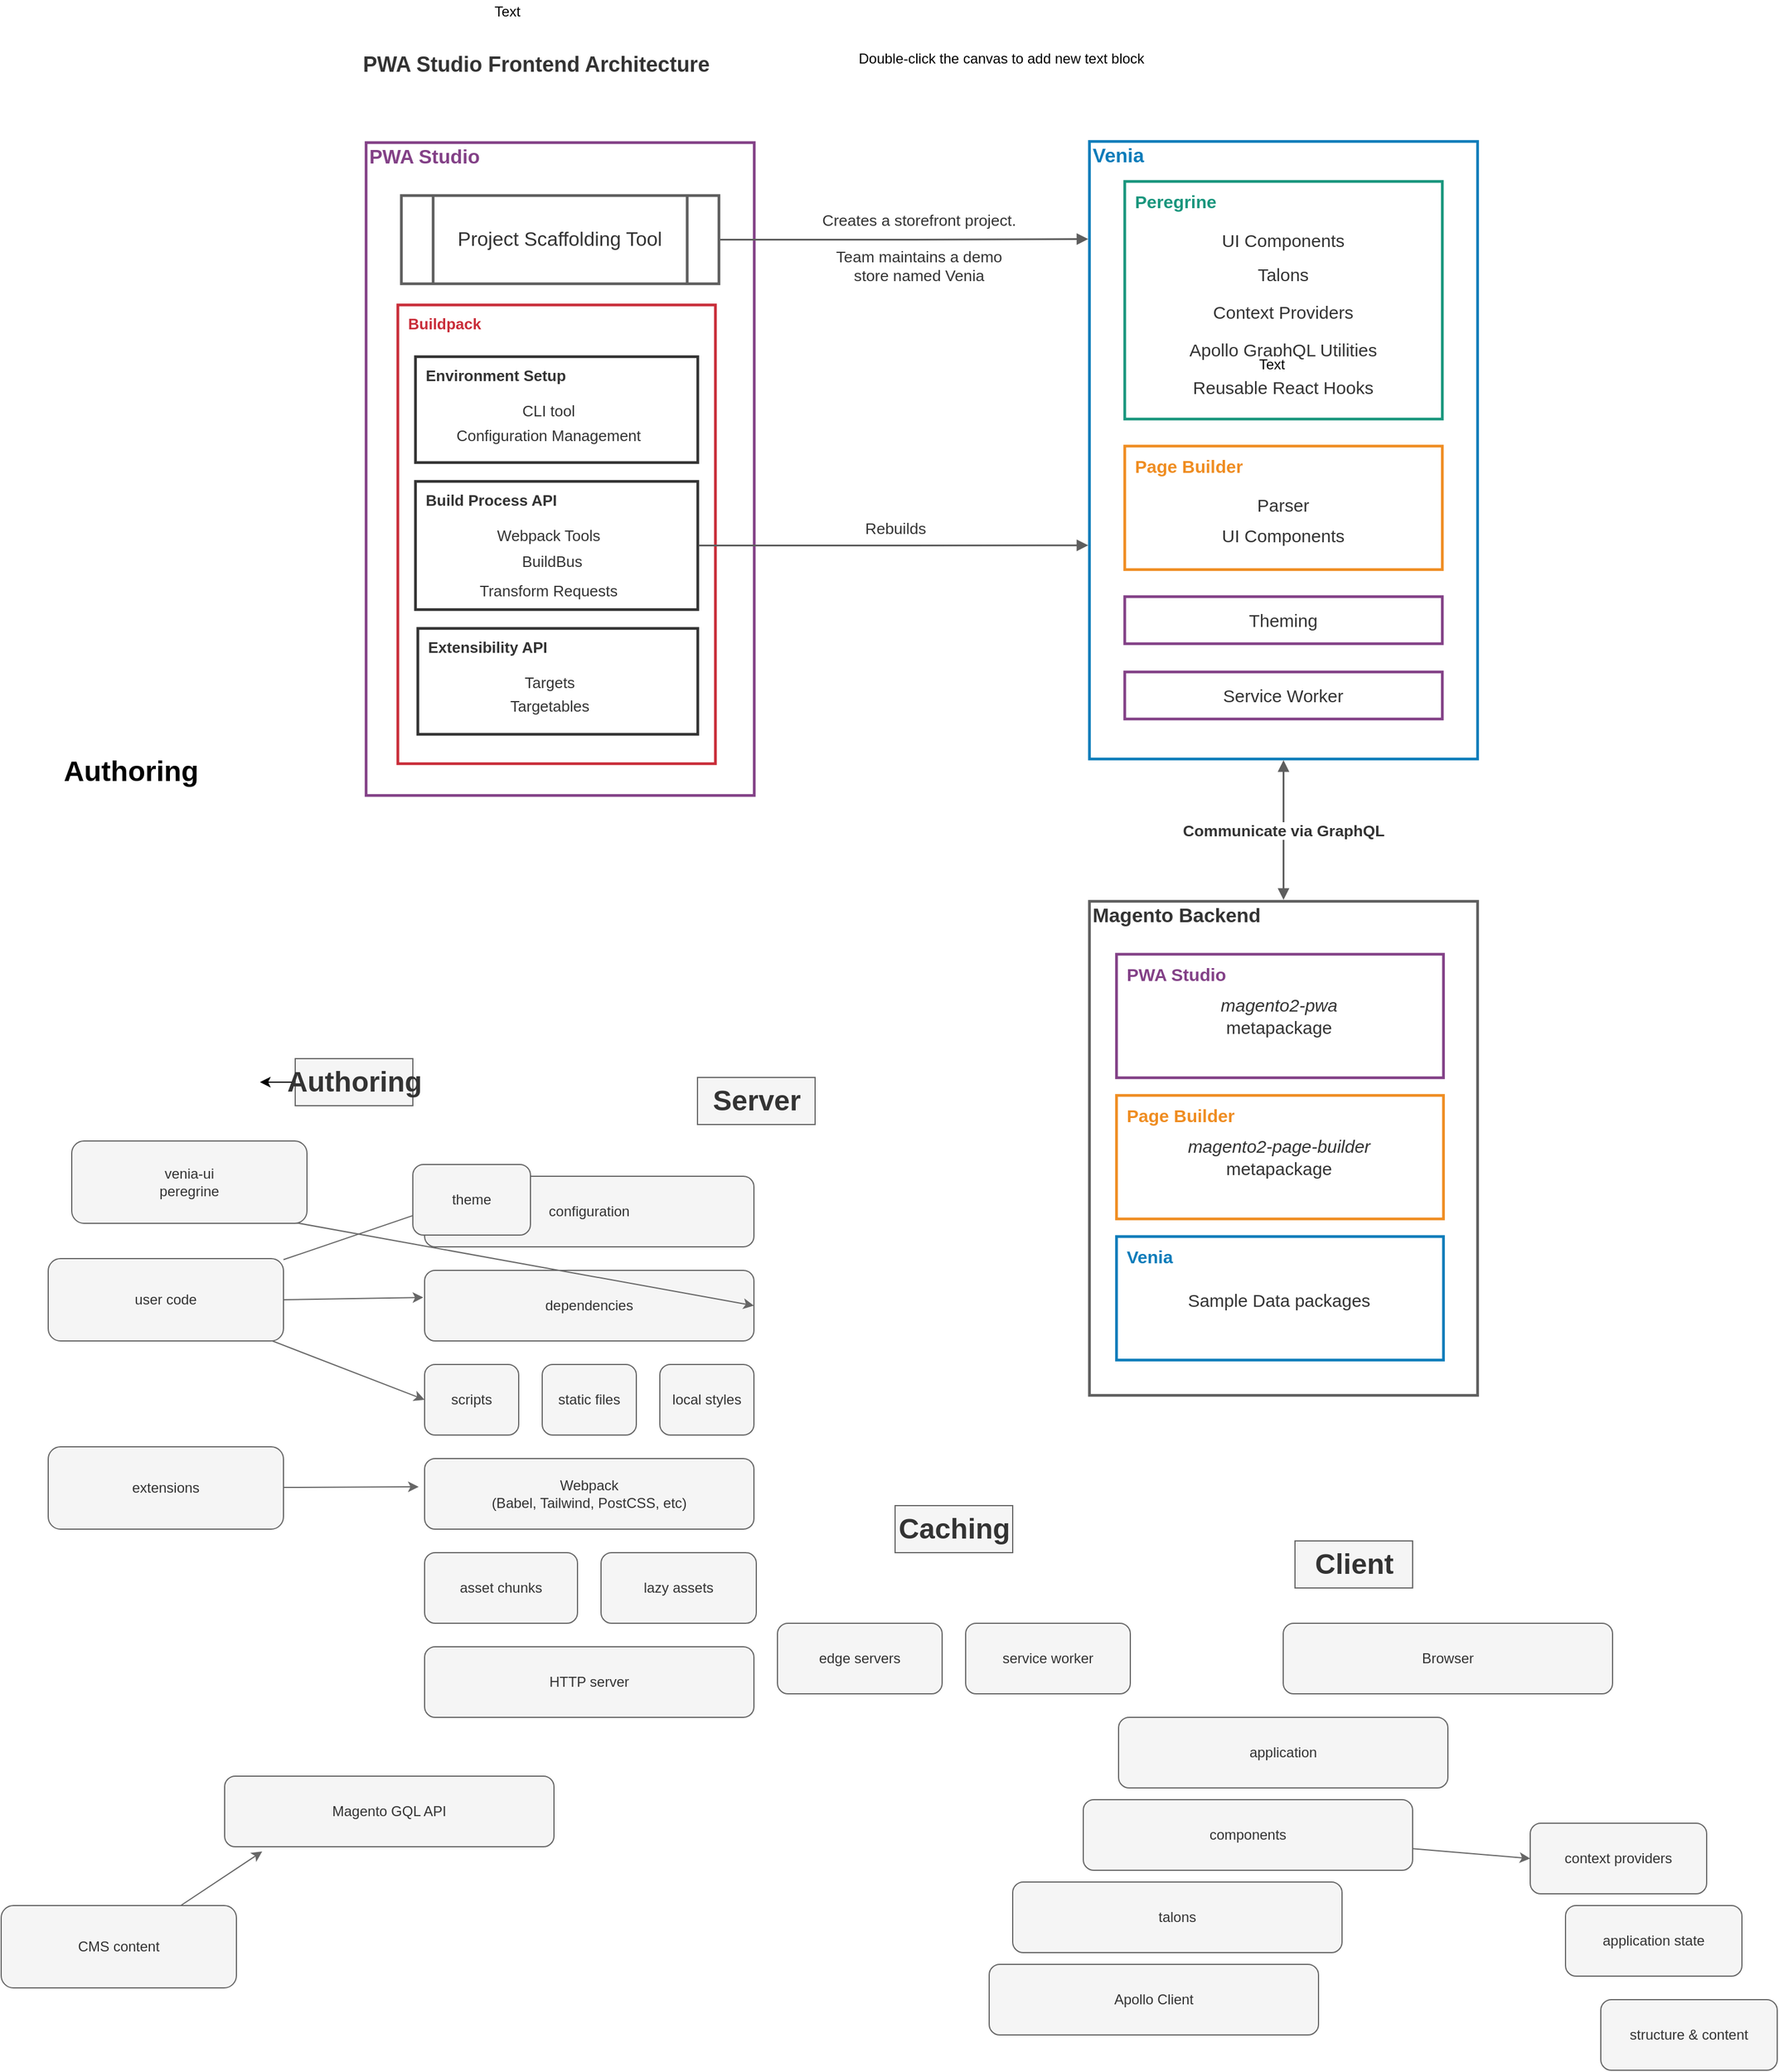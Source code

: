 <mxfile pages="1">
    <diagram id="2ya5GuV1ifHx47wBAU_z" name="Page-1">
        <mxGraphModel dx="5020" dy="1167" grid="1" gridSize="10" guides="1" tooltips="1" connect="1" arrows="1" fold="1" page="1" pageScale="1" pageWidth="3300" pageHeight="4681" background="#ffffff" math="0" shadow="0">
            <root>
                <mxCell id="0"/>
                <mxCell id="1" parent="0"/>
                <mxCell id="55" value="configuration" style="rounded=1;whiteSpace=wrap;html=1;fillColor=#f5f5f5;strokeColor=#666666;fontColor=#333333;" parent="1" vertex="1">
                    <mxGeometry x="130" y="1020" width="280" height="60" as="geometry"/>
                </mxCell>
                <mxCell id="56" value="dependencies" style="rounded=1;whiteSpace=wrap;html=1;fillColor=#f5f5f5;strokeColor=#666666;fontColor=#333333;" parent="1" vertex="1">
                    <mxGeometry x="130" y="1100" width="280" height="60" as="geometry"/>
                </mxCell>
                <mxCell id="57" value="scripts" style="rounded=1;whiteSpace=wrap;html=1;fillColor=#f5f5f5;strokeColor=#666666;fontColor=#333333;" parent="1" vertex="1">
                    <mxGeometry x="130" y="1180" width="80" height="60" as="geometry"/>
                </mxCell>
                <mxCell id="58" value="Webpack&lt;br&gt;(Babel, Tailwind, PostCSS, etc)" style="rounded=1;whiteSpace=wrap;html=1;fillColor=#f5f5f5;strokeColor=#666666;fontColor=#333333;" parent="1" vertex="1">
                    <mxGeometry x="130" y="1260" width="280" height="60" as="geometry"/>
                </mxCell>
                <mxCell id="59" value="asset chunks" style="rounded=1;whiteSpace=wrap;html=1;fillColor=#f5f5f5;strokeColor=#666666;fontColor=#333333;" parent="1" vertex="1">
                    <mxGeometry x="130" y="1340" width="130" height="60" as="geometry"/>
                </mxCell>
                <mxCell id="60" value="HTTP server" style="rounded=1;whiteSpace=wrap;html=1;fillColor=#f5f5f5;strokeColor=#666666;fontColor=#333333;" parent="1" vertex="1">
                    <mxGeometry x="130" y="1420" width="280" height="60" as="geometry"/>
                </mxCell>
                <mxCell id="61" value="edge servers" style="rounded=1;whiteSpace=wrap;html=1;fillColor=#f5f5f5;strokeColor=#666666;fontColor=#333333;" parent="1" vertex="1">
                    <mxGeometry x="430" y="1400" width="140" height="60" as="geometry"/>
                </mxCell>
                <mxCell id="62" value="service worker" style="rounded=1;whiteSpace=wrap;html=1;fillColor=#f5f5f5;strokeColor=#666666;fontColor=#333333;" parent="1" vertex="1">
                    <mxGeometry x="590" y="1400" width="140" height="60" as="geometry"/>
                </mxCell>
                <mxCell id="63" value="local styles" style="rounded=1;whiteSpace=wrap;html=1;fillColor=#f5f5f5;strokeColor=#666666;fontColor=#333333;" parent="1" vertex="1">
                    <mxGeometry x="330" y="1180" width="80" height="60" as="geometry"/>
                </mxCell>
                <mxCell id="64" value="static files" style="rounded=1;whiteSpace=wrap;html=1;fillColor=#f5f5f5;strokeColor=#666666;fontColor=#333333;" parent="1" vertex="1">
                    <mxGeometry x="230" y="1180" width="80" height="60" as="geometry"/>
                </mxCell>
                <mxCell id="65" value="lazy assets" style="rounded=1;whiteSpace=wrap;html=1;fillColor=#f5f5f5;strokeColor=#666666;fontColor=#333333;" parent="1" vertex="1">
                    <mxGeometry x="280" y="1340" width="132" height="60" as="geometry"/>
                </mxCell>
                <mxCell id="66" value="Server" style="text;strokeColor=#666666;fillColor=#f5f5f5;html=1;fontSize=24;fontStyle=1;verticalAlign=middle;align=center;fontColor=#333333;" parent="1" vertex="1">
                    <mxGeometry x="362" y="936" width="100" height="40" as="geometry"/>
                </mxCell>
                <mxCell id="67" value="Client" style="text;strokeColor=#666666;fillColor=#f5f5f5;html=1;fontSize=24;fontStyle=1;verticalAlign=middle;align=center;fontColor=#333333;" parent="1" vertex="1">
                    <mxGeometry x="870" y="1330" width="100" height="40" as="geometry"/>
                </mxCell>
                <mxCell id="68" value="Caching" style="text;strokeColor=#666666;fillColor=#f5f5f5;html=1;fontSize=24;fontStyle=1;verticalAlign=middle;align=center;fontColor=#333333;" parent="1" vertex="1">
                    <mxGeometry x="530" y="1300" width="100" height="40" as="geometry"/>
                </mxCell>
                <mxCell id="69" value="Browser" style="rounded=1;whiteSpace=wrap;html=1;fillColor=#f5f5f5;strokeColor=#666666;fontColor=#333333;" parent="1" vertex="1">
                    <mxGeometry x="860" y="1400" width="280" height="60" as="geometry"/>
                </mxCell>
                <mxCell id="70" value="application" style="rounded=1;whiteSpace=wrap;html=1;fillColor=#f5f5f5;strokeColor=#666666;fontColor=#333333;" parent="1" vertex="1">
                    <mxGeometry x="720" y="1480" width="280" height="60" as="geometry"/>
                </mxCell>
                <mxCell id="94" style="edgeStyle=none;html=1;entryX=0;entryY=0.5;entryDx=0;entryDy=0;fillColor=#f5f5f5;strokeColor=#666666;fontColor=#1A1A1A;" parent="1" source="71" target="91" edge="1">
                    <mxGeometry relative="1" as="geometry"/>
                </mxCell>
                <mxCell id="71" value="components" style="rounded=1;whiteSpace=wrap;html=1;fillColor=#f5f5f5;strokeColor=#666666;fontColor=#333333;" parent="1" vertex="1">
                    <mxGeometry x="690" y="1550" width="280" height="60" as="geometry"/>
                </mxCell>
                <mxCell id="74" value="talons" style="rounded=1;whiteSpace=wrap;html=1;fillColor=#f5f5f5;strokeColor=#666666;fontColor=#333333;" parent="1" vertex="1">
                    <mxGeometry x="630" y="1620" width="280" height="60" as="geometry"/>
                </mxCell>
                <mxCell id="75" value="Apollo Client" style="rounded=1;whiteSpace=wrap;html=1;fillColor=#f5f5f5;strokeColor=#666666;fontColor=#333333;" parent="1" vertex="1">
                    <mxGeometry x="610" y="1690" width="280" height="60" as="geometry"/>
                </mxCell>
                <mxCell id="77" value="Magento GQL API" style="rounded=1;whiteSpace=wrap;html=1;fillColor=#f5f5f5;strokeColor=#666666;fontColor=#333333;" parent="1" vertex="1">
                    <mxGeometry x="-40" y="1530" width="280" height="60" as="geometry"/>
                </mxCell>
                <mxCell id="79" style="edgeStyle=none;html=1;entryX=0;entryY=0.5;entryDx=0;entryDy=0;fillColor=#f5f5f5;strokeColor=#666666;fontColor=#1A1A1A;" parent="1" source="78" target="55" edge="1">
                    <mxGeometry relative="1" as="geometry"/>
                </mxCell>
                <mxCell id="80" style="edgeStyle=none;html=1;exitX=1;exitY=0.5;exitDx=0;exitDy=0;entryX=-0.004;entryY=0.383;entryDx=0;entryDy=0;entryPerimeter=0;fillColor=#f5f5f5;strokeColor=#666666;fontColor=#1A1A1A;" parent="1" source="78" target="56" edge="1">
                    <mxGeometry relative="1" as="geometry"/>
                </mxCell>
                <mxCell id="81" style="edgeStyle=none;html=1;entryX=0;entryY=0.5;entryDx=0;entryDy=0;fillColor=#f5f5f5;strokeColor=#666666;fontColor=#1A1A1A;" parent="1" source="78" target="57" edge="1">
                    <mxGeometry relative="1" as="geometry"/>
                </mxCell>
                <mxCell id="78" value="user code" style="rounded=1;whiteSpace=wrap;html=1;fillColor=#f5f5f5;strokeColor=#666666;fontColor=#333333;" parent="1" vertex="1">
                    <mxGeometry x="-190" y="1090" width="200" height="70" as="geometry"/>
                </mxCell>
                <mxCell id="84" style="edgeStyle=none;html=1;entryX=-0.018;entryY=0.4;entryDx=0;entryDy=0;entryPerimeter=0;fillColor=#f5f5f5;strokeColor=#666666;fontColor=#1A1A1A;" parent="1" source="82" target="58" edge="1">
                    <mxGeometry relative="1" as="geometry"/>
                </mxCell>
                <mxCell id="82" value="extensions" style="rounded=1;whiteSpace=wrap;html=1;fillColor=#f5f5f5;strokeColor=#666666;fontColor=#333333;" parent="1" vertex="1">
                    <mxGeometry x="-190" y="1250" width="200" height="70" as="geometry"/>
                </mxCell>
                <mxCell id="87" style="edgeStyle=none;html=1;exitX=0;exitY=0.5;exitDx=0;exitDy=0;entryX=1;entryY=0.5;entryDx=0;entryDy=0;fillColor=#f5f5f5;strokeColor=#666666;fontColor=#1A1A1A;" parent="1" source="85" target="56" edge="1">
                    <mxGeometry relative="1" as="geometry"/>
                </mxCell>
                <mxCell id="85" value="venia-ui&lt;br&gt;peregrine" style="rounded=1;whiteSpace=wrap;html=1;fillColor=#f5f5f5;strokeColor=#666666;fontColor=#333333;" parent="1" vertex="1">
                    <mxGeometry x="-170" y="990" width="200" height="70" as="geometry"/>
                </mxCell>
                <mxCell id="88" value="Authoring" style="text;strokeColor=none;fillColor=none;html=1;fontSize=24;fontStyle=1;verticalAlign=middle;align=center;" parent="1" vertex="1">
                    <mxGeometry x="-170" y="656" width="100" height="40" as="geometry"/>
                </mxCell>
                <mxCell id="90" style="edgeStyle=none;html=1;entryX=0.114;entryY=1.067;entryDx=0;entryDy=0;entryPerimeter=0;fillColor=#f5f5f5;strokeColor=#666666;fontColor=#1A1A1A;" parent="1" source="89" target="77" edge="1">
                    <mxGeometry relative="1" as="geometry"/>
                </mxCell>
                <mxCell id="89" value="CMS content" style="rounded=1;whiteSpace=wrap;html=1;fillColor=#f5f5f5;strokeColor=#666666;fontColor=#333333;" parent="1" vertex="1">
                    <mxGeometry x="-230" y="1640" width="200" height="70" as="geometry"/>
                </mxCell>
                <mxCell id="91" value="context providers" style="rounded=1;whiteSpace=wrap;html=1;fillColor=#f5f5f5;strokeColor=#666666;fontColor=#333333;" parent="1" vertex="1">
                    <mxGeometry x="1070" y="1570" width="150" height="60" as="geometry"/>
                </mxCell>
                <mxCell id="92" value="application state" style="rounded=1;whiteSpace=wrap;html=1;fillColor=#f5f5f5;strokeColor=#666666;fontColor=#333333;" parent="1" vertex="1">
                    <mxGeometry x="1100" y="1640" width="150" height="60" as="geometry"/>
                </mxCell>
                <mxCell id="93" value="structure &amp;amp; content" style="rounded=1;whiteSpace=wrap;html=1;fillColor=#f5f5f5;strokeColor=#666666;fontColor=#333333;" parent="1" vertex="1">
                    <mxGeometry x="1130" y="1720" width="150" height="60" as="geometry"/>
                </mxCell>
                <mxCell id="95" value="theme" style="rounded=1;whiteSpace=wrap;html=1;fillColor=#f5f5f5;strokeColor=#666666;fontColor=#333333;" parent="1" vertex="1">
                    <mxGeometry x="120" y="1010" width="100" height="60" as="geometry"/>
                </mxCell>
                <mxCell id="96" value="Magento Backend" style="html=1;overflow=block;blockSpacing=1;whiteSpace=wrap;fontSize=16.7;fontColor=#333333;fontStyle=1;align=left;spacing=3.8;verticalAlign=top;strokeColor=#5e5e5e;strokeOpacity=100;absoluteArcSize=1;arcSize=9;strokeWidth=2.3;container=1;collapsible=0;fillColor=#FFFFFF;" vertex="1" parent="1">
                    <mxGeometry x="695" y="786" width="330" height="420" as="geometry"/>
                </mxCell>
                <UserObject label="PWA Studio" lucidchartObjectId="smCJzhlw7XsL" id="97">
                    <mxCell style="html=1;overflow=block;blockSpacing=1;whiteSpace=wrap;fontSize=16.7;fontColor=#834187;fontStyle=1;align=left;spacing=3.8;verticalAlign=top;strokeColor=#834187;strokeOpacity=100;absoluteArcSize=1;arcSize=9;strokeWidth=2.3;fillColor=#FFFFFF;" vertex="1" parent="1">
                        <mxGeometry x="80" y="141" width="330" height="555" as="geometry"/>
                    </mxCell>
                </UserObject>
                <mxCell id="98" value="Buildpack" style="html=1;overflow=block;blockSpacing=1;whiteSpace=wrap;fontSize=13;fontColor=#c92d39;fontStyle=1;align=left;spacing=9;verticalAlign=top;strokeColor=#c92d39;strokeOpacity=100;absoluteArcSize=1;arcSize=9;strokeWidth=2.3;container=1;collapsible=0;fillColor=#FFFFFF;" vertex="1" parent="1">
                    <mxGeometry x="107" y="279" width="270" height="390" as="geometry"/>
                </mxCell>
                <mxCell id="99" value="Venia" style="html=1;overflow=block;blockSpacing=1;whiteSpace=wrap;fontSize=16.7;fontColor=#0c7cba;fontStyle=1;align=left;spacing=3.8;verticalAlign=top;strokeColor=#0c7cba;strokeOpacity=100;absoluteArcSize=1;arcSize=9;strokeWidth=2.3;container=1;collapsible=0;fillColor=#FFFFFF;" vertex="1" parent="1">
                    <mxGeometry x="695" y="140" width="330" height="525" as="geometry"/>
                </mxCell>
                <UserObject label="Project Scaffolding Tool" lucidchartObjectId="VpCJU0ryBftV" id="100">
                    <mxCell style="html=1;overflow=block;blockSpacing=1;whiteSpace=wrap;shape=process;fontSize=16.7;fontColor=#333333;spacing=3.8;strokeColor=#5e5e5e;strokeOpacity=100;absoluteArcSize=1;arcSize=9;strokeWidth=2.3;fillColor=#FFFFFF;" vertex="1" parent="1">
                        <mxGeometry x="110" y="186" width="270" height="75" as="geometry"/>
                    </mxCell>
                </UserObject>
                <UserObject label="" lucidchartObjectId="kqCJN82U5BEQ" id="101">
                    <mxCell style="html=1;jettySize=18;whiteSpace=wrap;fontSize=13;strokeColor=#5E5E5E;strokeWidth=1.5;arcSize=12;edgeStyle=orthogonalEdgeStyle;startArrow=none;endArrow=block;endFill=1;exitX=1.004;exitY=0.5;exitPerimeter=0;entryX=-0.003;entryY=0.158;entryPerimeter=0;" edge="1" parent="1" source="100" target="99">
                        <mxGeometry width="100" height="100" relative="1" as="geometry">
                            <Array as="points"/>
                        </mxGeometry>
                    </mxCell>
                </UserObject>
                <mxCell id="102" value="&#10;Creates a storefront project.&#10;&#10;Team maintains a demo&#10;store named Venia " style="text;html=1;resizable=0;labelBackgroundColor=none;align=center;verticalAlign=middle;fontStyle=0;fontColor=#333333;fontSize=13.3;" vertex="1" parent="101">
                    <mxGeometry x="0.083" relative="1" as="geometry"/>
                </mxCell>
                <UserObject label="" lucidchartObjectId="SsCJFrIRFOSo" id="103">
                    <mxCell style="html=1;jettySize=18;whiteSpace=wrap;fontSize=13;strokeColor=#5E5E5E;strokeWidth=1.5;arcSize=12;edgeStyle=orthogonalEdgeStyle;startArrow=block;startFill=1;endArrow=block;endFill=1;exitX=0.5;exitY=1.002;exitPerimeter=0;entryX=0.5;entryY=-0.003;entryPerimeter=0;" edge="1" parent="1" source="99" target="96">
                        <mxGeometry width="100" height="100" relative="1" as="geometry">
                            <Array as="points"/>
                        </mxGeometry>
                    </mxCell>
                </UserObject>
                <mxCell id="104" value="Communicate via GraphQL" style="text;html=1;resizable=0;labelBackgroundColor=#FFFFFF;align=center;verticalAlign=middle;fontStyle=1;fontColor=#333333;fontSize=13.3;" vertex="1" parent="103">
                    <mxGeometry relative="1" as="geometry"/>
                </mxCell>
                <UserObject label="" lucidchartObjectId="IvCJG7UbG~~K" id="105">
                    <mxCell style="html=1;jettySize=18;whiteSpace=wrap;fontSize=13;strokeColor=#5E5E5E;strokeWidth=1.5;arcSize=12;edgeStyle=orthogonalEdgeStyle;startArrow=none;endArrow=block;endFill=1;exitX=1.005;exitY=0.5;exitPerimeter=0;entryX=-0.003;entryY=0.654;entryPerimeter=0;" edge="1" parent="1" source="121" target="99">
                        <mxGeometry width="100" height="100" relative="1" as="geometry">
                            <Array as="points"/>
                        </mxGeometry>
                    </mxCell>
                </UserObject>
                <mxCell id="106" value="Rebuilds" style="text;html=1;resizable=0;labelBackgroundColor=none;align=center;verticalAlign=middle;fontStyle=0;fontColor=#333333;fontSize=13.3;" vertex="1" parent="105">
                    <mxGeometry x="0.089" relative="1" as="geometry">
                        <mxPoint x="-13" y="-15" as="offset"/>
                    </mxGeometry>
                </mxCell>
                <mxCell id="107" value="Peregrine" style="html=1;overflow=block;blockSpacing=1;whiteSpace=wrap;fontSize=15;fontColor=#19967d;fontStyle=1;align=left;spacing=9;verticalAlign=top;strokeColor=#19967d;strokeOpacity=100;absoluteArcSize=1;arcSize=9;strokeWidth=2.3;container=1;collapsible=0;fillColor=#FFFFFF;" vertex="1" parent="1">
                    <mxGeometry x="725" y="174" width="270" height="202" as="geometry"/>
                </mxCell>
                <UserObject label="UI Components" lucidchartObjectId="DyCJLm_Sw34x" id="108">
                    <mxCell style="html=1;overflow=block;blockSpacing=1;whiteSpace=wrap;fontSize=15;fontColor=#333333;spacing=3.8;strokeOpacity=0;fillOpacity=0;absoluteArcSize=1;arcSize=9;fillColor=#ffffff;strokeWidth=2.3;" vertex="1" parent="107">
                        <mxGeometry y="36" width="270" height="27" as="geometry"/>
                    </mxCell>
                </UserObject>
                <UserObject label="Talons" lucidchartObjectId="IDDJ9zgb2tDh" id="109">
                    <mxCell style="html=1;overflow=block;blockSpacing=1;whiteSpace=wrap;fontSize=15;fontColor=#333333;spacing=3.8;strokeOpacity=0;fillOpacity=0;absoluteArcSize=1;arcSize=9;fillColor=#ffffff;strokeWidth=2.3;" vertex="1" parent="107">
                        <mxGeometry y="65" width="270" height="27" as="geometry"/>
                    </mxCell>
                </UserObject>
                <UserObject label="Context Providers" lucidchartObjectId="LDDJ5MCi5vOJ" id="110">
                    <mxCell style="html=1;overflow=block;blockSpacing=1;whiteSpace=wrap;fontSize=15;fontColor=#333333;spacing=3.8;strokeOpacity=0;fillOpacity=0;absoluteArcSize=1;arcSize=9;fillColor=#ffffff;strokeWidth=2.3;" vertex="1" parent="107">
                        <mxGeometry y="97" width="270" height="27" as="geometry"/>
                    </mxCell>
                </UserObject>
                <UserObject label="Apollo GraphQL Utilities" lucidchartObjectId="VDDJaJASkvhJ" id="111">
                    <mxCell style="html=1;overflow=block;blockSpacing=1;whiteSpace=wrap;fontSize=15;fontColor=#333333;spacing=3.8;strokeOpacity=0;fillOpacity=0;absoluteArcSize=1;arcSize=9;fillColor=#ffffff;strokeWidth=2.3;" vertex="1" parent="107">
                        <mxGeometry y="129" width="270" height="27" as="geometry"/>
                    </mxCell>
                </UserObject>
                <UserObject label="Reusable React Hooks" lucidchartObjectId="ZDDJxFrXplmU" id="112">
                    <mxCell style="html=1;overflow=block;blockSpacing=1;whiteSpace=wrap;fontSize=15;fontColor=#333333;spacing=3.8;strokeOpacity=0;fillOpacity=0;absoluteArcSize=1;arcSize=9;fillColor=#ffffff;strokeWidth=2.3;" vertex="1" parent="107">
                        <mxGeometry y="161" width="270" height="27" as="geometry"/>
                    </mxCell>
                </UserObject>
                <mxCell id="113" value="Page Builder" style="html=1;overflow=block;blockSpacing=1;whiteSpace=wrap;fontSize=15;fontColor=#ef8d22;fontStyle=1;align=left;spacing=9;verticalAlign=top;strokeColor=#ef8d22;strokeOpacity=100;absoluteArcSize=1;arcSize=9;strokeWidth=2.3;container=1;collapsible=0;fillColor=#FFFFFF;" vertex="1" parent="1">
                    <mxGeometry x="725" y="399" width="270" height="105" as="geometry"/>
                </mxCell>
                <UserObject label="Parser" lucidchartObjectId="hICJ_p2f_VWX" id="114">
                    <mxCell style="html=1;overflow=block;blockSpacing=1;whiteSpace=wrap;fontSize=15;fontColor=#333333;spacing=3.8;strokeOpacity=0;fillOpacity=0;absoluteArcSize=1;arcSize=9;fillColor=#ffffff;strokeWidth=2.3;" vertex="1" parent="113">
                        <mxGeometry y="30" width="270" height="39" as="geometry"/>
                    </mxCell>
                </UserObject>
                <UserObject label="UI Components" lucidchartObjectId="tICJResJxHMC" id="115">
                    <mxCell style="html=1;overflow=block;blockSpacing=1;whiteSpace=wrap;fontSize=15;fontColor=#333333;spacing=3.8;strokeOpacity=0;fillOpacity=0;absoluteArcSize=1;arcSize=9;fillColor=#ffffff;strokeWidth=2.3;" vertex="1" parent="113">
                        <mxGeometry y="52" width="270" height="47" as="geometry"/>
                    </mxCell>
                </UserObject>
                <mxCell id="116" value="Page Builder" style="html=1;overflow=block;blockSpacing=1;whiteSpace=wrap;fontSize=15;fontColor=#ef8d22;fontStyle=1;align=left;spacing=9;verticalAlign=top;strokeColor=#ef8d22;strokeOpacity=100;absoluteArcSize=1;arcSize=9;strokeWidth=2.3;container=1;collapsible=0;fillColor=#FFFFFF;" vertex="1" parent="1">
                    <mxGeometry x="718" y="951" width="278" height="105" as="geometry"/>
                </mxCell>
                <UserObject label="&lt;div style=&quot;display: flex; justify-content: center; text-align: center; align-items: baseline; font-size: 0; line-height: 1.25;margin-top: -2px;&quot;&gt;&lt;span&gt;&lt;span style=&quot;font-size:15px;color:#333333;font-style: italic;&quot;&gt;magento2-page-builder&lt;/span&gt;&lt;span style=&quot;font-size:15px;color:#333333;&quot;&gt;&#10;metapackage&lt;/span&gt;&lt;/span&gt;&lt;/div&gt;" lucidchartObjectId="KLCJYOjXM2JK" id="117">
                    <mxCell style="html=1;overflow=block;blockSpacing=1;whiteSpace=wrap;fontSize=13;spacing=3.8;strokeOpacity=0;fillOpacity=0;absoluteArcSize=1;arcSize=9;fillColor=#ffffff;strokeWidth=2.3;" vertex="1" parent="116">
                        <mxGeometry y="30" width="277" height="47" as="geometry"/>
                    </mxCell>
                </UserObject>
                <mxCell id="118" value="Environment Setup" style="html=1;overflow=block;blockSpacing=1;whiteSpace=wrap;fontSize=13;fontColor=#333333;fontStyle=1;align=left;spacing=9;verticalAlign=top;strokeColor=#333333;strokeOpacity=100;absoluteArcSize=1;arcSize=9;strokeWidth=2.3;container=1;collapsible=0;fillColor=#FFFFFF;" vertex="1" parent="1">
                    <mxGeometry x="122" y="323" width="240" height="90" as="geometry"/>
                </mxCell>
                <UserObject label="CLI tool" lucidchartObjectId="H5CJbPk5gqP5" id="119">
                    <mxCell style="html=1;overflow=block;blockSpacing=1;whiteSpace=wrap;fontSize=13;fontColor=#333333;spacing=3.8;strokeOpacity=0;fillOpacity=0;absoluteArcSize=1;arcSize=9;fillColor=#ffffff;strokeWidth=2.3;" vertex="1" parent="118">
                        <mxGeometry y="32" width="227" height="27" as="geometry"/>
                    </mxCell>
                </UserObject>
                <UserObject label="Configuration Management" lucidchartObjectId="25CJZQFU0cTm" id="120">
                    <mxCell style="html=1;overflow=block;blockSpacing=1;whiteSpace=wrap;fontSize=13;fontColor=#333333;spacing=3.8;strokeOpacity=0;fillOpacity=0;absoluteArcSize=1;arcSize=9;fillColor=#ffffff;strokeWidth=2.3;" vertex="1" parent="118">
                        <mxGeometry y="53" width="227" height="27" as="geometry"/>
                    </mxCell>
                </UserObject>
                <mxCell id="121" value="Build Process API" style="html=1;overflow=block;blockSpacing=1;whiteSpace=wrap;fontSize=13;fontColor=#333333;fontStyle=1;align=left;spacing=9;verticalAlign=top;strokeColor=#333333;strokeOpacity=100;absoluteArcSize=1;arcSize=9;strokeWidth=2.3;container=1;collapsible=0;fillColor=#FFFFFF;" vertex="1" parent="1">
                    <mxGeometry x="122" y="429" width="240" height="109" as="geometry"/>
                </mxCell>
                <UserObject label="Webpack Tools" lucidchartObjectId="o6CJUaPQaONZ" id="122">
                    <mxCell style="html=1;overflow=block;blockSpacing=1;whiteSpace=wrap;fontSize=13;fontColor=#333333;spacing=3.8;strokeOpacity=0;fillOpacity=0;absoluteArcSize=1;arcSize=9;fillColor=#ffffff;strokeWidth=2.3;" vertex="1" parent="121">
                        <mxGeometry y="32" width="227" height="27" as="geometry"/>
                    </mxCell>
                </UserObject>
                <UserObject label="BuildBus" lucidchartObjectId="o6CJCz6riIAx" id="123">
                    <mxCell style="html=1;overflow=block;blockSpacing=1;whiteSpace=wrap;fontSize=13;fontColor=#333333;spacing=3.8;strokeOpacity=0;fillOpacity=0;absoluteArcSize=1;arcSize=9;fillColor=#ffffff;strokeWidth=2.3;" vertex="1" parent="121">
                        <mxGeometry x="3" y="54" width="227" height="27" as="geometry"/>
                    </mxCell>
                </UserObject>
                <UserObject label="Transform Requests" lucidchartObjectId="v9CJ3aVz_XrK" id="124">
                    <mxCell style="html=1;overflow=block;blockSpacing=1;whiteSpace=wrap;fontSize=13;fontColor=#333333;spacing=3.8;strokeOpacity=0;fillOpacity=0;absoluteArcSize=1;arcSize=9;fillColor=#ffffff;strokeWidth=2.3;" vertex="1" parent="121">
                        <mxGeometry y="79" width="227" height="27" as="geometry"/>
                    </mxCell>
                </UserObject>
                <mxCell id="125" value="Extensibility API" style="html=1;overflow=block;blockSpacing=1;whiteSpace=wrap;fontSize=13;fontColor=#333333;fontStyle=1;align=left;spacing=9;verticalAlign=top;strokeColor=#333333;strokeOpacity=100;absoluteArcSize=1;arcSize=9;strokeWidth=2.3;container=1;collapsible=0;fillColor=#FFFFFF;" vertex="1" parent="1">
                    <mxGeometry x="124" y="554" width="238" height="90" as="geometry"/>
                </mxCell>
                <UserObject label="Targets" lucidchartObjectId="A6CJv3l4E_Oy" id="126">
                    <mxCell style="html=1;overflow=block;blockSpacing=1;whiteSpace=wrap;fontSize=13;fontColor=#333333;spacing=3.8;strokeOpacity=0;fillOpacity=0;absoluteArcSize=1;arcSize=9;fillColor=#ffffff;strokeWidth=2.3;" vertex="1" parent="125">
                        <mxGeometry y="32" width="225" height="27" as="geometry"/>
                    </mxCell>
                </UserObject>
                <UserObject label="Targetables" lucidchartObjectId="A6CJN-q2nFyJ" id="127">
                    <mxCell style="html=1;overflow=block;blockSpacing=1;whiteSpace=wrap;fontSize=13;fontColor=#333333;spacing=3.8;strokeOpacity=0;fillOpacity=0;absoluteArcSize=1;arcSize=9;fillColor=#ffffff;strokeWidth=2.3;" vertex="1" parent="125">
                        <mxGeometry y="52" width="225" height="27" as="geometry"/>
                    </mxCell>
                </UserObject>
                <mxCell id="128" value="PWA Studio" style="html=1;overflow=block;blockSpacing=1;whiteSpace=wrap;fontSize=15;fontColor=#834187;fontStyle=1;align=left;spacing=9;verticalAlign=top;strokeColor=#834187;strokeOpacity=100;absoluteArcSize=1;arcSize=9;strokeWidth=2.3;container=1;collapsible=0;fillColor=#FFFFFF;" vertex="1" parent="1">
                    <mxGeometry x="718" y="831" width="278" height="105" as="geometry"/>
                </mxCell>
                <UserObject label="&lt;div style=&quot;display: flex; justify-content: center; text-align: center; align-items: baseline; font-size: 0; line-height: 1.25;margin-top: -2px;&quot;&gt;&lt;span&gt;&lt;span style=&quot;font-size:15px;color:#333333;font-style: italic;&quot;&gt;magento2-pwa&lt;/span&gt;&lt;span style=&quot;font-size:15px;color:#333333;&quot;&gt;&#10;metapackage&lt;/span&gt;&lt;/span&gt;&lt;/div&gt;" lucidchartObjectId="PeDJqutuuNdI" id="129">
                    <mxCell style="html=1;overflow=block;blockSpacing=1;whiteSpace=wrap;fontSize=13;spacing=3.8;strokeOpacity=0;fillOpacity=0;absoluteArcSize=1;arcSize=9;fillColor=#ffffff;strokeWidth=2.3;" vertex="1" parent="128">
                        <mxGeometry y="28" width="277" height="52" as="geometry"/>
                    </mxCell>
                </UserObject>
                <mxCell id="130" value="Theming" style="html=1;overflow=block;blockSpacing=1;whiteSpace=wrap;fontSize=15;fontColor=#333333;spacing=9;verticalAlign=middle;strokeColor=#834187;strokeOpacity=100;absoluteArcSize=1;arcSize=9;strokeWidth=2.3;container=1;collapsible=0;fillColor=#FFFFFF;" vertex="1" parent="1">
                    <mxGeometry x="725" y="527" width="270" height="40" as="geometry"/>
                </mxCell>
                <mxCell id="131" value="Service Worker" style="html=1;overflow=block;blockSpacing=1;whiteSpace=wrap;fontSize=15;fontColor=#333333;spacing=9;verticalAlign=middle;strokeColor=#834187;strokeOpacity=100;absoluteArcSize=1;arcSize=9;strokeWidth=2.3;container=1;collapsible=0;fillColor=#FFFFFF;" vertex="1" parent="1">
                    <mxGeometry x="725" y="591" width="270" height="40" as="geometry"/>
                </mxCell>
                <mxCell id="132" value="Venia" style="html=1;overflow=block;blockSpacing=1;whiteSpace=wrap;fontSize=15;fontColor=#0c7cba;fontStyle=1;align=left;spacing=9;verticalAlign=top;strokeColor=#0c7cba;strokeOpacity=100;absoluteArcSize=1;arcSize=9;strokeWidth=2.3;container=1;collapsible=0;fillColor=#FFFFFF;" vertex="1" parent="1">
                    <mxGeometry x="718" y="1071" width="278" height="105" as="geometry"/>
                </mxCell>
                <UserObject label="Sample Data packages" lucidchartObjectId="JKDJd2W5WInH" id="133">
                    <mxCell style="html=1;overflow=block;blockSpacing=1;whiteSpace=wrap;fontSize=15;fontColor=#333333;spacing=3.8;strokeOpacity=0;fillOpacity=0;absoluteArcSize=1;arcSize=9;fillColor=#ffffff;strokeWidth=2.3;" vertex="1" parent="132">
                        <mxGeometry y="30" width="277" height="47" as="geometry"/>
                    </mxCell>
                </UserObject>
                <mxCell id="134" value="Text" style="text;html=1;resizable=0;autosize=1;align=center;verticalAlign=middle;points=[];fillColor=none;strokeColor=none;labelBackgroundColor=#FFFFFF;" vertex="1" parent="1">
                    <mxGeometry x="830" y="320" width="40" height="20" as="geometry"/>
                </mxCell>
                <mxCell id="135" value="&lt;h2&gt;&lt;font color=&quot;#333333&quot;&gt;PWA Studio Frontend Architecture&lt;/font&gt;&lt;/h2&gt;" style="text;html=1;align=center;verticalAlign=middle;whiteSpace=wrap;labelBackgroundColor=none;" vertex="1" parent="1">
                    <mxGeometry x="70" y="60" width="310" height="30" as="geometry"/>
                </mxCell>
                <mxCell id="136" value="Text" style="text;html=1;align=center;verticalAlign=middle;resizable=0;points=[];autosize=1;strokeColor=none;fillColor=none;" vertex="1" parent="1">
                    <mxGeometry x="180" y="20" width="40" height="20" as="geometry"/>
                </mxCell>
                <mxCell id="137" value="Double-click the canvas to add new text block" style="text;html=1;align=center;verticalAlign=middle;resizable=0;points=[];autosize=1;strokeColor=none;fillColor=none;fontColor=none;" vertex="1" parent="1">
                    <mxGeometry x="490" y="60" width="260" height="20" as="geometry"/>
                </mxCell>
                <mxCell id="140" style="edgeStyle=none;html=1;exitX=0;exitY=0.5;exitDx=0;exitDy=0;" edge="1" parent="1" source="139">
                    <mxGeometry relative="1" as="geometry">
                        <mxPoint x="-10" y="940" as="targetPoint"/>
                    </mxGeometry>
                </mxCell>
                <mxCell id="139" value="Authoring" style="text;strokeColor=#666666;fillColor=#f5f5f5;html=1;fontSize=24;fontStyle=1;verticalAlign=middle;align=center;fontColor=#333333;" vertex="1" parent="1">
                    <mxGeometry x="20" y="920" width="100" height="40" as="geometry"/>
                </mxCell>
            </root>
        </mxGraphModel>
    </diagram>
</mxfile>